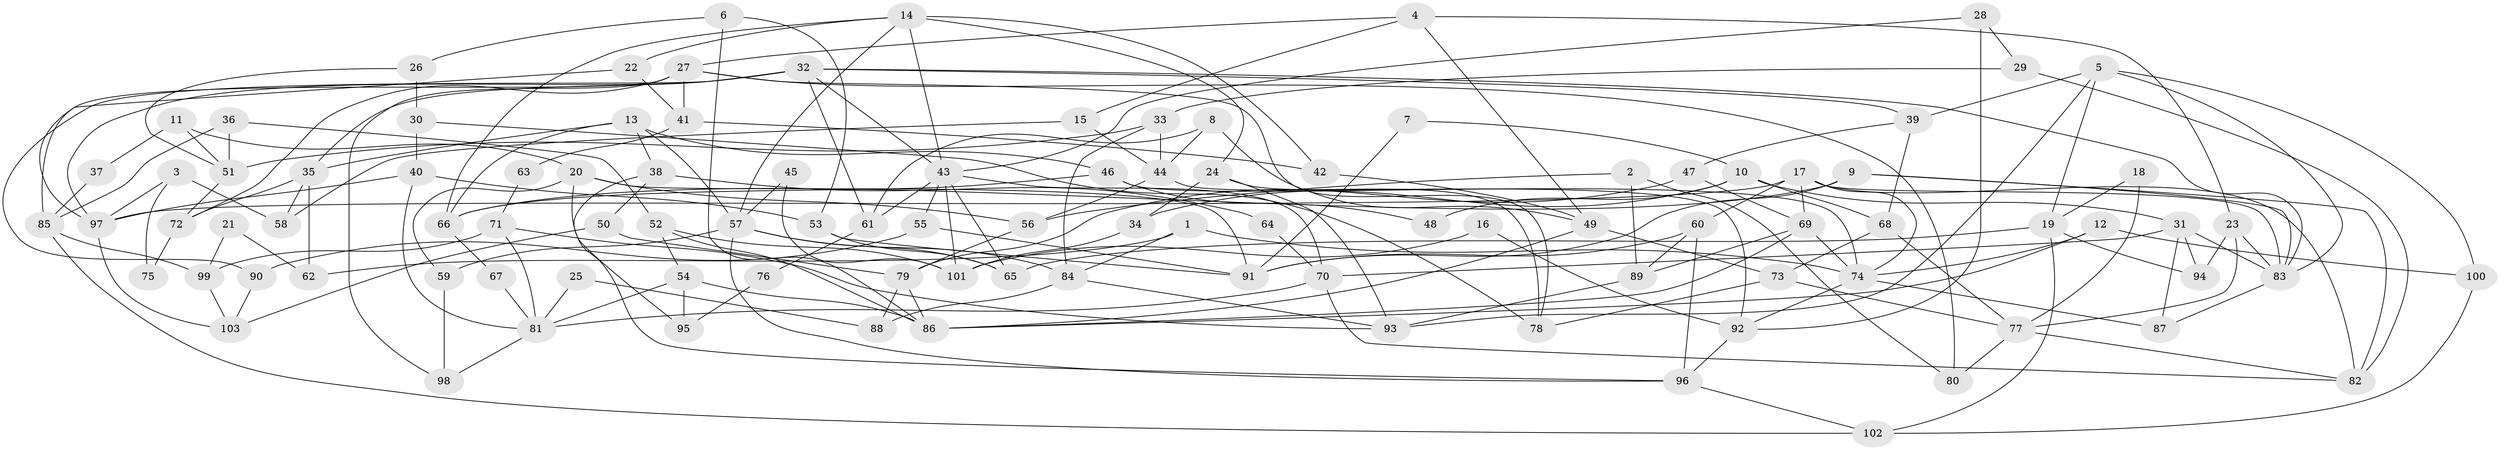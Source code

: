 // Generated by graph-tools (version 1.1) at 2025/36/03/09/25 02:36:18]
// undirected, 103 vertices, 206 edges
graph export_dot {
graph [start="1"]
  node [color=gray90,style=filled];
  1;
  2;
  3;
  4;
  5;
  6;
  7;
  8;
  9;
  10;
  11;
  12;
  13;
  14;
  15;
  16;
  17;
  18;
  19;
  20;
  21;
  22;
  23;
  24;
  25;
  26;
  27;
  28;
  29;
  30;
  31;
  32;
  33;
  34;
  35;
  36;
  37;
  38;
  39;
  40;
  41;
  42;
  43;
  44;
  45;
  46;
  47;
  48;
  49;
  50;
  51;
  52;
  53;
  54;
  55;
  56;
  57;
  58;
  59;
  60;
  61;
  62;
  63;
  64;
  65;
  66;
  67;
  68;
  69;
  70;
  71;
  72;
  73;
  74;
  75;
  76;
  77;
  78;
  79;
  80;
  81;
  82;
  83;
  84;
  85;
  86;
  87;
  88;
  89;
  90;
  91;
  92;
  93;
  94;
  95;
  96;
  97;
  98;
  99;
  100;
  101;
  102;
  103;
  1 -- 84;
  1 -- 74;
  1 -- 62;
  2 -- 89;
  2 -- 56;
  2 -- 80;
  3 -- 97;
  3 -- 58;
  3 -- 75;
  4 -- 23;
  4 -- 49;
  4 -- 15;
  4 -- 27;
  5 -- 39;
  5 -- 93;
  5 -- 19;
  5 -- 83;
  5 -- 100;
  6 -- 26;
  6 -- 86;
  6 -- 53;
  7 -- 10;
  7 -- 91;
  8 -- 49;
  8 -- 61;
  8 -- 44;
  9 -- 82;
  9 -- 83;
  9 -- 66;
  9 -- 91;
  10 -- 31;
  10 -- 68;
  10 -- 34;
  10 -- 48;
  11 -- 20;
  11 -- 51;
  11 -- 37;
  12 -- 86;
  12 -- 74;
  12 -- 100;
  13 -- 38;
  13 -- 57;
  13 -- 35;
  13 -- 46;
  13 -- 66;
  14 -- 24;
  14 -- 66;
  14 -- 22;
  14 -- 42;
  14 -- 43;
  14 -- 57;
  15 -- 44;
  15 -- 58;
  16 -- 92;
  16 -- 101;
  17 -- 97;
  17 -- 74;
  17 -- 60;
  17 -- 69;
  17 -- 82;
  17 -- 83;
  18 -- 77;
  18 -- 19;
  19 -- 94;
  19 -- 65;
  19 -- 102;
  20 -- 91;
  20 -- 59;
  20 -- 56;
  20 -- 95;
  21 -- 62;
  21 -- 99;
  22 -- 97;
  22 -- 41;
  23 -- 83;
  23 -- 77;
  23 -- 94;
  24 -- 93;
  24 -- 78;
  24 -- 34;
  25 -- 88;
  25 -- 81;
  26 -- 30;
  26 -- 51;
  27 -- 72;
  27 -- 41;
  27 -- 78;
  27 -- 80;
  27 -- 85;
  27 -- 98;
  28 -- 43;
  28 -- 92;
  28 -- 29;
  29 -- 33;
  29 -- 82;
  30 -- 78;
  30 -- 40;
  31 -- 83;
  31 -- 70;
  31 -- 87;
  31 -- 94;
  32 -- 43;
  32 -- 83;
  32 -- 35;
  32 -- 39;
  32 -- 61;
  32 -- 90;
  32 -- 97;
  33 -- 84;
  33 -- 44;
  33 -- 51;
  34 -- 101;
  35 -- 58;
  35 -- 62;
  35 -- 72;
  36 -- 85;
  36 -- 52;
  36 -- 51;
  37 -- 85;
  38 -- 96;
  38 -- 50;
  38 -- 64;
  39 -- 68;
  39 -- 47;
  40 -- 53;
  40 -- 81;
  40 -- 97;
  41 -- 42;
  41 -- 63;
  42 -- 49;
  43 -- 65;
  43 -- 55;
  43 -- 61;
  43 -- 70;
  43 -- 101;
  44 -- 92;
  44 -- 56;
  45 -- 101;
  45 -- 57;
  46 -- 66;
  46 -- 48;
  46 -- 74;
  47 -- 69;
  47 -- 79;
  49 -- 86;
  49 -- 73;
  50 -- 79;
  50 -- 103;
  51 -- 72;
  52 -- 86;
  52 -- 101;
  52 -- 54;
  53 -- 91;
  53 -- 65;
  54 -- 86;
  54 -- 81;
  54 -- 95;
  55 -- 91;
  55 -- 90;
  56 -- 79;
  57 -- 65;
  57 -- 59;
  57 -- 84;
  57 -- 96;
  59 -- 98;
  60 -- 96;
  60 -- 89;
  60 -- 91;
  61 -- 76;
  63 -- 71;
  64 -- 70;
  66 -- 67;
  67 -- 81;
  68 -- 73;
  68 -- 77;
  69 -- 74;
  69 -- 86;
  69 -- 89;
  70 -- 82;
  70 -- 81;
  71 -- 99;
  71 -- 81;
  71 -- 93;
  72 -- 75;
  73 -- 77;
  73 -- 78;
  74 -- 87;
  74 -- 92;
  76 -- 95;
  77 -- 80;
  77 -- 82;
  79 -- 86;
  79 -- 88;
  81 -- 98;
  83 -- 87;
  84 -- 93;
  84 -- 88;
  85 -- 102;
  85 -- 99;
  89 -- 93;
  90 -- 103;
  92 -- 96;
  96 -- 102;
  97 -- 103;
  99 -- 103;
  100 -- 102;
}
